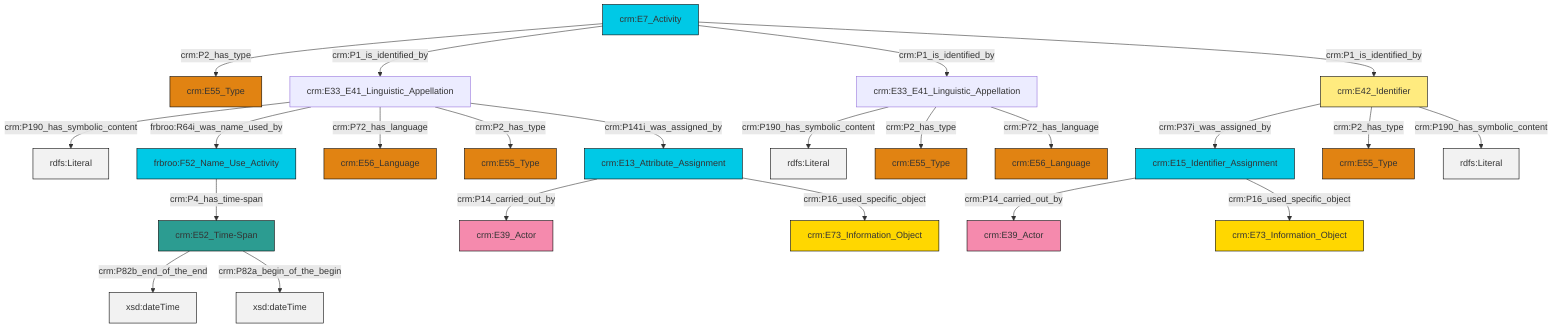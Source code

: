 graph TD
classDef Literal fill:#f2f2f2,stroke:#000000;
classDef CRM_Entity fill:#FFFFFF,stroke:#000000;
classDef Temporal_Entity fill:#00C9E6, stroke:#000000;
classDef Type fill:#E18312, stroke:#000000;
classDef Time-Span fill:#2C9C91, stroke:#000000;
classDef Appellation fill:#FFEB7F, stroke:#000000;
classDef Place fill:#008836, stroke:#000000;
classDef Persistent_Item fill:#B266B2, stroke:#000000;
classDef Conceptual_Object fill:#FFD700, stroke:#000000;
classDef Physical_Thing fill:#D2B48C, stroke:#000000;
classDef Actor fill:#f58aad, stroke:#000000;
classDef PC_Classes fill:#4ce600, stroke:#000000;
classDef Multi fill:#cccccc,stroke:#000000;

0["crm:E52_Time-Span"]:::Time-Span -->|crm:P82b_end_of_the_end| 1[xsd:dateTime]:::Literal
5["crm:E7_Activity"]:::Temporal_Entity -->|crm:P2_has_type| 6["crm:E55_Type"]:::Type
7["crm:E42_Identifier"]:::Appellation -->|crm:P37i_was_assigned_by| 2["crm:E15_Identifier_Assignment"]:::Temporal_Entity
13["crm:E33_E41_Linguistic_Appellation"]:::Default -->|crm:P190_has_symbolic_content| 14[rdfs:Literal]:::Literal
2["crm:E15_Identifier_Assignment"]:::Temporal_Entity -->|crm:P14_carried_out_by| 15["crm:E39_Actor"]:::Actor
2["crm:E15_Identifier_Assignment"]:::Temporal_Entity -->|crm:P16_used_specific_object| 18["crm:E73_Information_Object"]:::Conceptual_Object
19["crm:E33_E41_Linguistic_Appellation"]:::Default -->|crm:P190_has_symbolic_content| 20[rdfs:Literal]:::Literal
9["frbroo:F52_Name_Use_Activity"]:::Temporal_Entity -->|crm:P4_has_time-span| 0["crm:E52_Time-Span"]:::Time-Span
13["crm:E33_E41_Linguistic_Appellation"]:::Default -->|frbroo:R64i_was_name_used_by| 9["frbroo:F52_Name_Use_Activity"]:::Temporal_Entity
13["crm:E33_E41_Linguistic_Appellation"]:::Default -->|crm:P72_has_language| 26["crm:E56_Language"]:::Type
5["crm:E7_Activity"]:::Temporal_Entity -->|crm:P1_is_identified_by| 13["crm:E33_E41_Linguistic_Appellation"]:::Default
13["crm:E33_E41_Linguistic_Appellation"]:::Default -->|crm:P2_has_type| 11["crm:E55_Type"]:::Type
7["crm:E42_Identifier"]:::Appellation -->|crm:P2_has_type| 31["crm:E55_Type"]:::Type
19["crm:E33_E41_Linguistic_Appellation"]:::Default -->|crm:P2_has_type| 21["crm:E55_Type"]:::Type
24["crm:E13_Attribute_Assignment"]:::Temporal_Entity -->|crm:P14_carried_out_by| 16["crm:E39_Actor"]:::Actor
19["crm:E33_E41_Linguistic_Appellation"]:::Default -->|crm:P72_has_language| 34["crm:E56_Language"]:::Type
5["crm:E7_Activity"]:::Temporal_Entity -->|crm:P1_is_identified_by| 19["crm:E33_E41_Linguistic_Appellation"]:::Default
24["crm:E13_Attribute_Assignment"]:::Temporal_Entity -->|crm:P16_used_specific_object| 29["crm:E73_Information_Object"]:::Conceptual_Object
0["crm:E52_Time-Span"]:::Time-Span -->|crm:P82a_begin_of_the_begin| 38[xsd:dateTime]:::Literal
5["crm:E7_Activity"]:::Temporal_Entity -->|crm:P1_is_identified_by| 7["crm:E42_Identifier"]:::Appellation
7["crm:E42_Identifier"]:::Appellation -->|crm:P190_has_symbolic_content| 40[rdfs:Literal]:::Literal
13["crm:E33_E41_Linguistic_Appellation"]:::Default -->|crm:P141i_was_assigned_by| 24["crm:E13_Attribute_Assignment"]:::Temporal_Entity